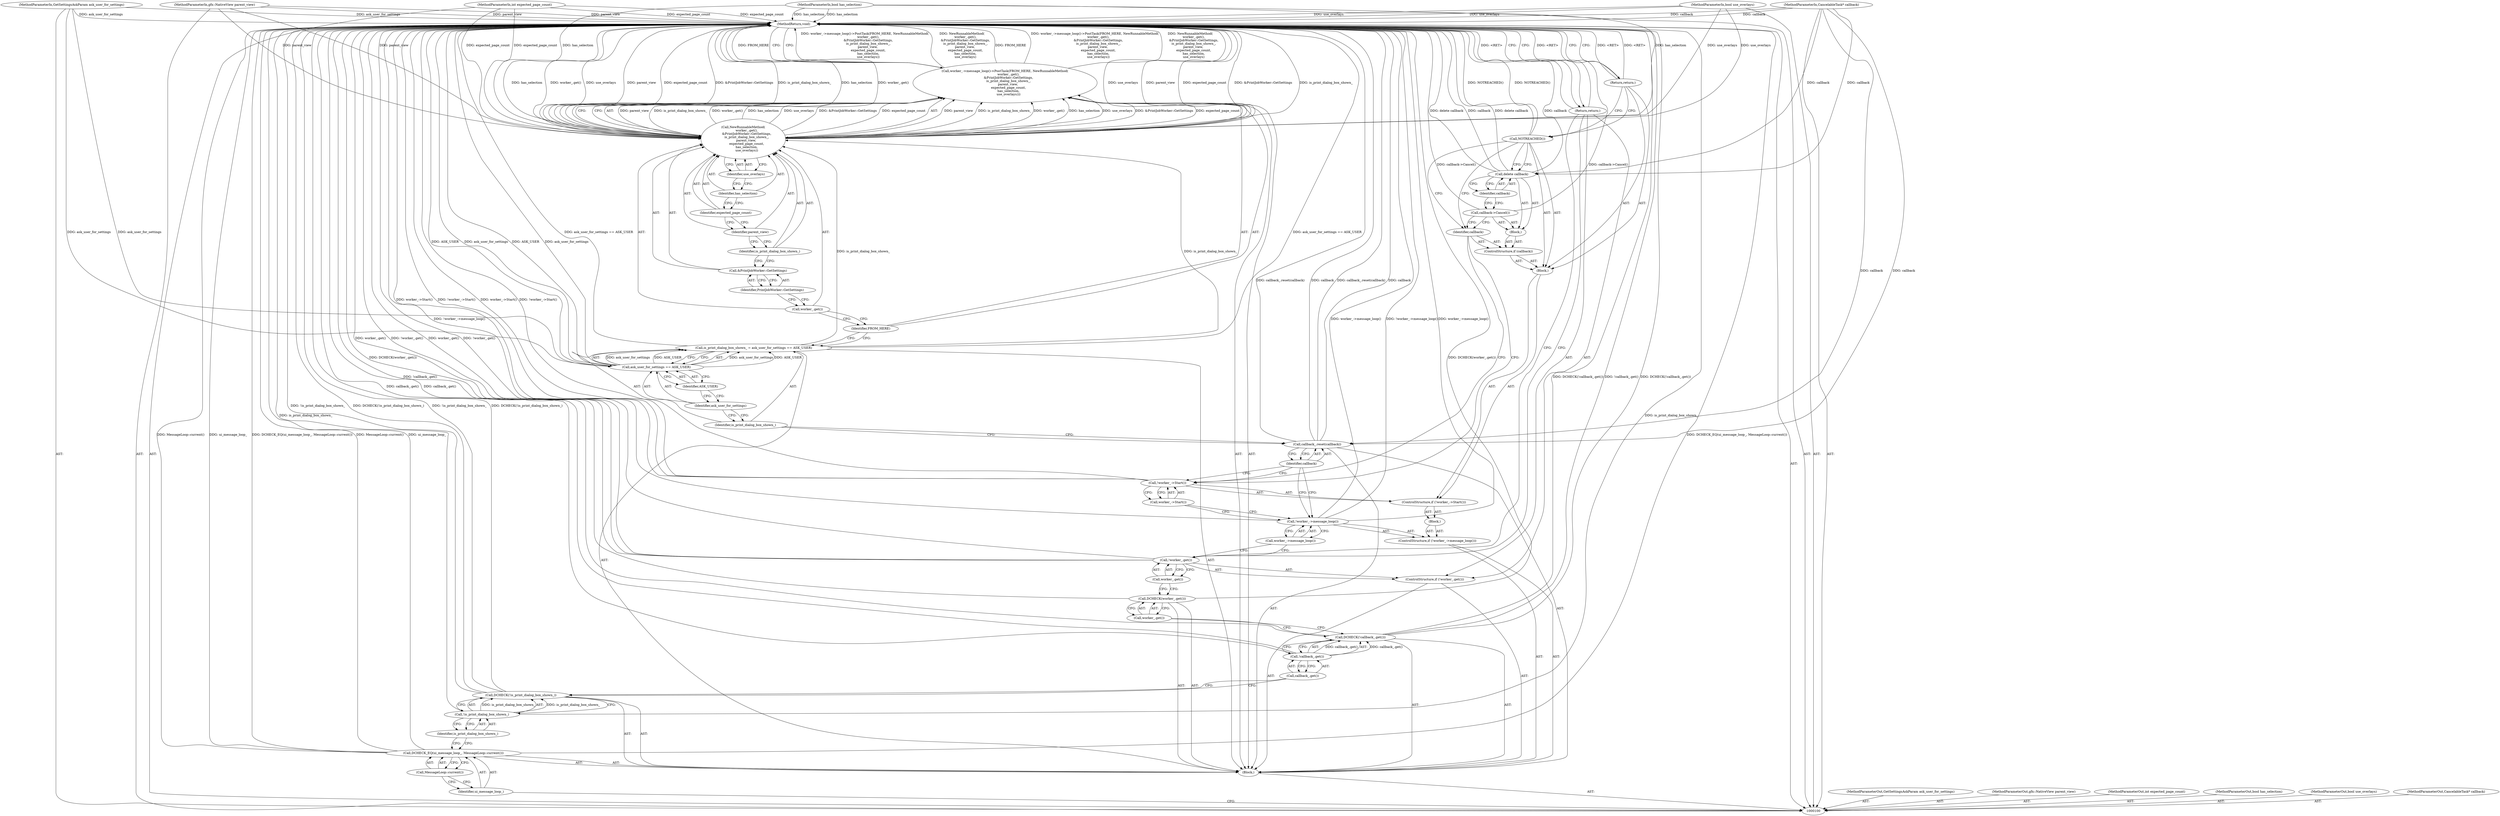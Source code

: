 digraph "0_Chrome_fc790462b4f248712bbc8c3734664dd6b05f80f2_1" {
"1000157" [label="(MethodReturn,void)"];
"1000101" [label="(MethodParameterIn,GetSettingsAskParam ask_user_for_settings)"];
"1000237" [label="(MethodParameterOut,GetSettingsAskParam ask_user_for_settings)"];
"1000117" [label="(Call,DCHECK(worker_.get()))"];
"1000118" [label="(Call,worker_.get())"];
"1000119" [label="(ControlStructure,if (!worker_.get()))"];
"1000120" [label="(Call,!worker_.get())"];
"1000121" [label="(Call,worker_.get())"];
"1000122" [label="(Return,return;)"];
"1000123" [label="(ControlStructure,if (!worker_->message_loop()))"];
"1000126" [label="(Block,)"];
"1000124" [label="(Call,!worker_->message_loop())"];
"1000125" [label="(Call,worker_->message_loop())"];
"1000130" [label="(Block,)"];
"1000127" [label="(ControlStructure,if (!worker_->Start()))"];
"1000128" [label="(Call,!worker_->Start())"];
"1000129" [label="(Call,worker_->Start())"];
"1000132" [label="(Identifier,callback)"];
"1000133" [label="(Block,)"];
"1000131" [label="(ControlStructure,if (callback))"];
"1000134" [label="(Call,callback->Cancel())"];
"1000136" [label="(Identifier,callback)"];
"1000135" [label="(Call,delete callback)"];
"1000137" [label="(Call,NOTREACHED())"];
"1000102" [label="(MethodParameterIn,gfx::NativeView parent_view)"];
"1000238" [label="(MethodParameterOut,gfx::NativeView parent_view)"];
"1000138" [label="(Return,return;)"];
"1000140" [label="(Identifier,callback)"];
"1000139" [label="(Call,callback_.reset(callback))"];
"1000141" [label="(Call,is_print_dialog_box_shown_ = ask_user_for_settings == ASK_USER)"];
"1000142" [label="(Identifier,is_print_dialog_box_shown_)"];
"1000143" [label="(Call,ask_user_for_settings == ASK_USER)"];
"1000144" [label="(Identifier,ask_user_for_settings)"];
"1000145" [label="(Identifier,ASK_USER)"];
"1000146" [label="(Call,worker_->message_loop()->PostTask(FROM_HERE, NewRunnableMethod(\n       worker_.get(),\n       &PrintJobWorker::GetSettings,\n       is_print_dialog_box_shown_,\n      parent_view,\n       expected_page_count,\n       has_selection,\n       use_overlays)))"];
"1000147" [label="(Identifier,FROM_HERE)"];
"1000148" [label="(Call,NewRunnableMethod(\n       worker_.get(),\n       &PrintJobWorker::GetSettings,\n       is_print_dialog_box_shown_,\n      parent_view,\n       expected_page_count,\n       has_selection,\n       use_overlays))"];
"1000149" [label="(Call,worker_.get())"];
"1000150" [label="(Call,&PrintJobWorker::GetSettings)"];
"1000151" [label="(Identifier,PrintJobWorker::GetSettings)"];
"1000152" [label="(Identifier,is_print_dialog_box_shown_)"];
"1000103" [label="(MethodParameterIn,int expected_page_count)"];
"1000239" [label="(MethodParameterOut,int expected_page_count)"];
"1000153" [label="(Identifier,parent_view)"];
"1000154" [label="(Identifier,expected_page_count)"];
"1000155" [label="(Identifier,has_selection)"];
"1000156" [label="(Identifier,use_overlays)"];
"1000104" [label="(MethodParameterIn,bool has_selection)"];
"1000240" [label="(MethodParameterOut,bool has_selection)"];
"1000105" [label="(MethodParameterIn,bool use_overlays)"];
"1000241" [label="(MethodParameterOut,bool use_overlays)"];
"1000106" [label="(MethodParameterIn,CancelableTask* callback)"];
"1000242" [label="(MethodParameterOut,CancelableTask* callback)"];
"1000107" [label="(Block,)"];
"1000109" [label="(Identifier,ui_message_loop_)"];
"1000108" [label="(Call,DCHECK_EQ(ui_message_loop_, MessageLoop::current()))"];
"1000110" [label="(Call,MessageLoop::current())"];
"1000113" [label="(Identifier,is_print_dialog_box_shown_)"];
"1000111" [label="(Call,DCHECK(!is_print_dialog_box_shown_))"];
"1000112" [label="(Call,!is_print_dialog_box_shown_)"];
"1000116" [label="(Call,callback_.get())"];
"1000114" [label="(Call,DCHECK(!callback_.get()))"];
"1000115" [label="(Call,!callback_.get())"];
"1000157" -> "1000100"  [label="AST: "];
"1000157" -> "1000122"  [label="CFG: "];
"1000157" -> "1000138"  [label="CFG: "];
"1000157" -> "1000146"  [label="CFG: "];
"1000122" -> "1000157"  [label="DDG: <RET>"];
"1000138" -> "1000157"  [label="DDG: <RET>"];
"1000117" -> "1000157"  [label="DDG: DCHECK(worker_.get())"];
"1000124" -> "1000157"  [label="DDG: worker_->message_loop()"];
"1000124" -> "1000157"  [label="DDG: !worker_->message_loop()"];
"1000108" -> "1000157"  [label="DDG: DCHECK_EQ(ui_message_loop_, MessageLoop::current())"];
"1000108" -> "1000157"  [label="DDG: MessageLoop::current()"];
"1000108" -> "1000157"  [label="DDG: ui_message_loop_"];
"1000104" -> "1000157"  [label="DDG: has_selection"];
"1000105" -> "1000157"  [label="DDG: use_overlays"];
"1000114" -> "1000157"  [label="DDG: DCHECK(!callback_.get())"];
"1000114" -> "1000157"  [label="DDG: !callback_.get()"];
"1000148" -> "1000157"  [label="DDG: parent_view"];
"1000148" -> "1000157"  [label="DDG: expected_page_count"];
"1000148" -> "1000157"  [label="DDG: &PrintJobWorker::GetSettings"];
"1000148" -> "1000157"  [label="DDG: is_print_dialog_box_shown_"];
"1000148" -> "1000157"  [label="DDG: has_selection"];
"1000148" -> "1000157"  [label="DDG: worker_.get()"];
"1000148" -> "1000157"  [label="DDG: use_overlays"];
"1000146" -> "1000157"  [label="DDG: worker_->message_loop()->PostTask(FROM_HERE, NewRunnableMethod(\n       worker_.get(),\n       &PrintJobWorker::GetSettings,\n       is_print_dialog_box_shown_,\n      parent_view,\n       expected_page_count,\n       has_selection,\n       use_overlays))"];
"1000146" -> "1000157"  [label="DDG: NewRunnableMethod(\n       worker_.get(),\n       &PrintJobWorker::GetSettings,\n       is_print_dialog_box_shown_,\n      parent_view,\n       expected_page_count,\n       has_selection,\n       use_overlays)"];
"1000146" -> "1000157"  [label="DDG: FROM_HERE"];
"1000139" -> "1000157"  [label="DDG: callback_.reset(callback)"];
"1000139" -> "1000157"  [label="DDG: callback"];
"1000128" -> "1000157"  [label="DDG: worker_->Start()"];
"1000128" -> "1000157"  [label="DDG: !worker_->Start()"];
"1000103" -> "1000157"  [label="DDG: expected_page_count"];
"1000143" -> "1000157"  [label="DDG: ask_user_for_settings"];
"1000143" -> "1000157"  [label="DDG: ASK_USER"];
"1000134" -> "1000157"  [label="DDG: callback->Cancel()"];
"1000120" -> "1000157"  [label="DDG: worker_.get()"];
"1000120" -> "1000157"  [label="DDG: !worker_.get()"];
"1000102" -> "1000157"  [label="DDG: parent_view"];
"1000111" -> "1000157"  [label="DDG: !is_print_dialog_box_shown_"];
"1000111" -> "1000157"  [label="DDG: DCHECK(!is_print_dialog_box_shown_)"];
"1000135" -> "1000157"  [label="DDG: delete callback"];
"1000135" -> "1000157"  [label="DDG: callback"];
"1000112" -> "1000157"  [label="DDG: is_print_dialog_box_shown_"];
"1000101" -> "1000157"  [label="DDG: ask_user_for_settings"];
"1000141" -> "1000157"  [label="DDG: ask_user_for_settings == ASK_USER"];
"1000115" -> "1000157"  [label="DDG: callback_.get()"];
"1000137" -> "1000157"  [label="DDG: NOTREACHED()"];
"1000106" -> "1000157"  [label="DDG: callback"];
"1000101" -> "1000100"  [label="AST: "];
"1000101" -> "1000157"  [label="DDG: ask_user_for_settings"];
"1000101" -> "1000143"  [label="DDG: ask_user_for_settings"];
"1000237" -> "1000100"  [label="AST: "];
"1000117" -> "1000107"  [label="AST: "];
"1000117" -> "1000118"  [label="CFG: "];
"1000118" -> "1000117"  [label="AST: "];
"1000121" -> "1000117"  [label="CFG: "];
"1000117" -> "1000157"  [label="DDG: DCHECK(worker_.get())"];
"1000118" -> "1000117"  [label="AST: "];
"1000118" -> "1000114"  [label="CFG: "];
"1000117" -> "1000118"  [label="CFG: "];
"1000119" -> "1000107"  [label="AST: "];
"1000120" -> "1000119"  [label="AST: "];
"1000122" -> "1000119"  [label="AST: "];
"1000120" -> "1000119"  [label="AST: "];
"1000120" -> "1000121"  [label="CFG: "];
"1000121" -> "1000120"  [label="AST: "];
"1000122" -> "1000120"  [label="CFG: "];
"1000125" -> "1000120"  [label="CFG: "];
"1000120" -> "1000157"  [label="DDG: worker_.get()"];
"1000120" -> "1000157"  [label="DDG: !worker_.get()"];
"1000121" -> "1000120"  [label="AST: "];
"1000121" -> "1000117"  [label="CFG: "];
"1000120" -> "1000121"  [label="CFG: "];
"1000122" -> "1000119"  [label="AST: "];
"1000122" -> "1000120"  [label="CFG: "];
"1000157" -> "1000122"  [label="CFG: "];
"1000122" -> "1000157"  [label="DDG: <RET>"];
"1000123" -> "1000107"  [label="AST: "];
"1000124" -> "1000123"  [label="AST: "];
"1000126" -> "1000123"  [label="AST: "];
"1000126" -> "1000123"  [label="AST: "];
"1000127" -> "1000126"  [label="AST: "];
"1000124" -> "1000123"  [label="AST: "];
"1000124" -> "1000125"  [label="CFG: "];
"1000125" -> "1000124"  [label="AST: "];
"1000129" -> "1000124"  [label="CFG: "];
"1000140" -> "1000124"  [label="CFG: "];
"1000124" -> "1000157"  [label="DDG: worker_->message_loop()"];
"1000124" -> "1000157"  [label="DDG: !worker_->message_loop()"];
"1000125" -> "1000124"  [label="AST: "];
"1000125" -> "1000120"  [label="CFG: "];
"1000124" -> "1000125"  [label="CFG: "];
"1000130" -> "1000127"  [label="AST: "];
"1000131" -> "1000130"  [label="AST: "];
"1000137" -> "1000130"  [label="AST: "];
"1000138" -> "1000130"  [label="AST: "];
"1000127" -> "1000126"  [label="AST: "];
"1000128" -> "1000127"  [label="AST: "];
"1000130" -> "1000127"  [label="AST: "];
"1000128" -> "1000127"  [label="AST: "];
"1000128" -> "1000129"  [label="CFG: "];
"1000129" -> "1000128"  [label="AST: "];
"1000132" -> "1000128"  [label="CFG: "];
"1000140" -> "1000128"  [label="CFG: "];
"1000128" -> "1000157"  [label="DDG: worker_->Start()"];
"1000128" -> "1000157"  [label="DDG: !worker_->Start()"];
"1000129" -> "1000128"  [label="AST: "];
"1000129" -> "1000124"  [label="CFG: "];
"1000128" -> "1000129"  [label="CFG: "];
"1000132" -> "1000131"  [label="AST: "];
"1000132" -> "1000128"  [label="CFG: "];
"1000134" -> "1000132"  [label="CFG: "];
"1000137" -> "1000132"  [label="CFG: "];
"1000133" -> "1000131"  [label="AST: "];
"1000134" -> "1000133"  [label="AST: "];
"1000135" -> "1000133"  [label="AST: "];
"1000131" -> "1000130"  [label="AST: "];
"1000132" -> "1000131"  [label="AST: "];
"1000133" -> "1000131"  [label="AST: "];
"1000134" -> "1000133"  [label="AST: "];
"1000134" -> "1000132"  [label="CFG: "];
"1000136" -> "1000134"  [label="CFG: "];
"1000134" -> "1000157"  [label="DDG: callback->Cancel()"];
"1000136" -> "1000135"  [label="AST: "];
"1000136" -> "1000134"  [label="CFG: "];
"1000135" -> "1000136"  [label="CFG: "];
"1000135" -> "1000133"  [label="AST: "];
"1000135" -> "1000136"  [label="CFG: "];
"1000136" -> "1000135"  [label="AST: "];
"1000137" -> "1000135"  [label="CFG: "];
"1000135" -> "1000157"  [label="DDG: delete callback"];
"1000135" -> "1000157"  [label="DDG: callback"];
"1000106" -> "1000135"  [label="DDG: callback"];
"1000137" -> "1000130"  [label="AST: "];
"1000137" -> "1000135"  [label="CFG: "];
"1000137" -> "1000132"  [label="CFG: "];
"1000138" -> "1000137"  [label="CFG: "];
"1000137" -> "1000157"  [label="DDG: NOTREACHED()"];
"1000102" -> "1000100"  [label="AST: "];
"1000102" -> "1000157"  [label="DDG: parent_view"];
"1000102" -> "1000148"  [label="DDG: parent_view"];
"1000238" -> "1000100"  [label="AST: "];
"1000138" -> "1000130"  [label="AST: "];
"1000138" -> "1000137"  [label="CFG: "];
"1000157" -> "1000138"  [label="CFG: "];
"1000138" -> "1000157"  [label="DDG: <RET>"];
"1000140" -> "1000139"  [label="AST: "];
"1000140" -> "1000128"  [label="CFG: "];
"1000140" -> "1000124"  [label="CFG: "];
"1000139" -> "1000140"  [label="CFG: "];
"1000139" -> "1000107"  [label="AST: "];
"1000139" -> "1000140"  [label="CFG: "];
"1000140" -> "1000139"  [label="AST: "];
"1000142" -> "1000139"  [label="CFG: "];
"1000139" -> "1000157"  [label="DDG: callback_.reset(callback)"];
"1000139" -> "1000157"  [label="DDG: callback"];
"1000106" -> "1000139"  [label="DDG: callback"];
"1000141" -> "1000107"  [label="AST: "];
"1000141" -> "1000143"  [label="CFG: "];
"1000142" -> "1000141"  [label="AST: "];
"1000143" -> "1000141"  [label="AST: "];
"1000147" -> "1000141"  [label="CFG: "];
"1000141" -> "1000157"  [label="DDG: ask_user_for_settings == ASK_USER"];
"1000143" -> "1000141"  [label="DDG: ask_user_for_settings"];
"1000143" -> "1000141"  [label="DDG: ASK_USER"];
"1000141" -> "1000148"  [label="DDG: is_print_dialog_box_shown_"];
"1000142" -> "1000141"  [label="AST: "];
"1000142" -> "1000139"  [label="CFG: "];
"1000144" -> "1000142"  [label="CFG: "];
"1000143" -> "1000141"  [label="AST: "];
"1000143" -> "1000145"  [label="CFG: "];
"1000144" -> "1000143"  [label="AST: "];
"1000145" -> "1000143"  [label="AST: "];
"1000141" -> "1000143"  [label="CFG: "];
"1000143" -> "1000157"  [label="DDG: ask_user_for_settings"];
"1000143" -> "1000157"  [label="DDG: ASK_USER"];
"1000143" -> "1000141"  [label="DDG: ask_user_for_settings"];
"1000143" -> "1000141"  [label="DDG: ASK_USER"];
"1000101" -> "1000143"  [label="DDG: ask_user_for_settings"];
"1000144" -> "1000143"  [label="AST: "];
"1000144" -> "1000142"  [label="CFG: "];
"1000145" -> "1000144"  [label="CFG: "];
"1000145" -> "1000143"  [label="AST: "];
"1000145" -> "1000144"  [label="CFG: "];
"1000143" -> "1000145"  [label="CFG: "];
"1000146" -> "1000107"  [label="AST: "];
"1000146" -> "1000148"  [label="CFG: "];
"1000147" -> "1000146"  [label="AST: "];
"1000148" -> "1000146"  [label="AST: "];
"1000157" -> "1000146"  [label="CFG: "];
"1000146" -> "1000157"  [label="DDG: worker_->message_loop()->PostTask(FROM_HERE, NewRunnableMethod(\n       worker_.get(),\n       &PrintJobWorker::GetSettings,\n       is_print_dialog_box_shown_,\n      parent_view,\n       expected_page_count,\n       has_selection,\n       use_overlays))"];
"1000146" -> "1000157"  [label="DDG: NewRunnableMethod(\n       worker_.get(),\n       &PrintJobWorker::GetSettings,\n       is_print_dialog_box_shown_,\n      parent_view,\n       expected_page_count,\n       has_selection,\n       use_overlays)"];
"1000146" -> "1000157"  [label="DDG: FROM_HERE"];
"1000148" -> "1000146"  [label="DDG: parent_view"];
"1000148" -> "1000146"  [label="DDG: is_print_dialog_box_shown_"];
"1000148" -> "1000146"  [label="DDG: worker_.get()"];
"1000148" -> "1000146"  [label="DDG: has_selection"];
"1000148" -> "1000146"  [label="DDG: use_overlays"];
"1000148" -> "1000146"  [label="DDG: &PrintJobWorker::GetSettings"];
"1000148" -> "1000146"  [label="DDG: expected_page_count"];
"1000147" -> "1000146"  [label="AST: "];
"1000147" -> "1000141"  [label="CFG: "];
"1000149" -> "1000147"  [label="CFG: "];
"1000148" -> "1000146"  [label="AST: "];
"1000148" -> "1000156"  [label="CFG: "];
"1000149" -> "1000148"  [label="AST: "];
"1000150" -> "1000148"  [label="AST: "];
"1000152" -> "1000148"  [label="AST: "];
"1000153" -> "1000148"  [label="AST: "];
"1000154" -> "1000148"  [label="AST: "];
"1000155" -> "1000148"  [label="AST: "];
"1000156" -> "1000148"  [label="AST: "];
"1000146" -> "1000148"  [label="CFG: "];
"1000148" -> "1000157"  [label="DDG: parent_view"];
"1000148" -> "1000157"  [label="DDG: expected_page_count"];
"1000148" -> "1000157"  [label="DDG: &PrintJobWorker::GetSettings"];
"1000148" -> "1000157"  [label="DDG: is_print_dialog_box_shown_"];
"1000148" -> "1000157"  [label="DDG: has_selection"];
"1000148" -> "1000157"  [label="DDG: worker_.get()"];
"1000148" -> "1000157"  [label="DDG: use_overlays"];
"1000148" -> "1000146"  [label="DDG: parent_view"];
"1000148" -> "1000146"  [label="DDG: is_print_dialog_box_shown_"];
"1000148" -> "1000146"  [label="DDG: worker_.get()"];
"1000148" -> "1000146"  [label="DDG: has_selection"];
"1000148" -> "1000146"  [label="DDG: use_overlays"];
"1000148" -> "1000146"  [label="DDG: &PrintJobWorker::GetSettings"];
"1000148" -> "1000146"  [label="DDG: expected_page_count"];
"1000141" -> "1000148"  [label="DDG: is_print_dialog_box_shown_"];
"1000102" -> "1000148"  [label="DDG: parent_view"];
"1000103" -> "1000148"  [label="DDG: expected_page_count"];
"1000104" -> "1000148"  [label="DDG: has_selection"];
"1000105" -> "1000148"  [label="DDG: use_overlays"];
"1000149" -> "1000148"  [label="AST: "];
"1000149" -> "1000147"  [label="CFG: "];
"1000151" -> "1000149"  [label="CFG: "];
"1000150" -> "1000148"  [label="AST: "];
"1000150" -> "1000151"  [label="CFG: "];
"1000151" -> "1000150"  [label="AST: "];
"1000152" -> "1000150"  [label="CFG: "];
"1000151" -> "1000150"  [label="AST: "];
"1000151" -> "1000149"  [label="CFG: "];
"1000150" -> "1000151"  [label="CFG: "];
"1000152" -> "1000148"  [label="AST: "];
"1000152" -> "1000150"  [label="CFG: "];
"1000153" -> "1000152"  [label="CFG: "];
"1000103" -> "1000100"  [label="AST: "];
"1000103" -> "1000157"  [label="DDG: expected_page_count"];
"1000103" -> "1000148"  [label="DDG: expected_page_count"];
"1000239" -> "1000100"  [label="AST: "];
"1000153" -> "1000148"  [label="AST: "];
"1000153" -> "1000152"  [label="CFG: "];
"1000154" -> "1000153"  [label="CFG: "];
"1000154" -> "1000148"  [label="AST: "];
"1000154" -> "1000153"  [label="CFG: "];
"1000155" -> "1000154"  [label="CFG: "];
"1000155" -> "1000148"  [label="AST: "];
"1000155" -> "1000154"  [label="CFG: "];
"1000156" -> "1000155"  [label="CFG: "];
"1000156" -> "1000148"  [label="AST: "];
"1000156" -> "1000155"  [label="CFG: "];
"1000148" -> "1000156"  [label="CFG: "];
"1000104" -> "1000100"  [label="AST: "];
"1000104" -> "1000157"  [label="DDG: has_selection"];
"1000104" -> "1000148"  [label="DDG: has_selection"];
"1000240" -> "1000100"  [label="AST: "];
"1000105" -> "1000100"  [label="AST: "];
"1000105" -> "1000157"  [label="DDG: use_overlays"];
"1000105" -> "1000148"  [label="DDG: use_overlays"];
"1000241" -> "1000100"  [label="AST: "];
"1000106" -> "1000100"  [label="AST: "];
"1000106" -> "1000157"  [label="DDG: callback"];
"1000106" -> "1000135"  [label="DDG: callback"];
"1000106" -> "1000139"  [label="DDG: callback"];
"1000242" -> "1000100"  [label="AST: "];
"1000107" -> "1000100"  [label="AST: "];
"1000108" -> "1000107"  [label="AST: "];
"1000111" -> "1000107"  [label="AST: "];
"1000114" -> "1000107"  [label="AST: "];
"1000117" -> "1000107"  [label="AST: "];
"1000119" -> "1000107"  [label="AST: "];
"1000123" -> "1000107"  [label="AST: "];
"1000139" -> "1000107"  [label="AST: "];
"1000141" -> "1000107"  [label="AST: "];
"1000146" -> "1000107"  [label="AST: "];
"1000109" -> "1000108"  [label="AST: "];
"1000109" -> "1000100"  [label="CFG: "];
"1000110" -> "1000109"  [label="CFG: "];
"1000108" -> "1000107"  [label="AST: "];
"1000108" -> "1000110"  [label="CFG: "];
"1000109" -> "1000108"  [label="AST: "];
"1000110" -> "1000108"  [label="AST: "];
"1000113" -> "1000108"  [label="CFG: "];
"1000108" -> "1000157"  [label="DDG: DCHECK_EQ(ui_message_loop_, MessageLoop::current())"];
"1000108" -> "1000157"  [label="DDG: MessageLoop::current()"];
"1000108" -> "1000157"  [label="DDG: ui_message_loop_"];
"1000110" -> "1000108"  [label="AST: "];
"1000110" -> "1000109"  [label="CFG: "];
"1000108" -> "1000110"  [label="CFG: "];
"1000113" -> "1000112"  [label="AST: "];
"1000113" -> "1000108"  [label="CFG: "];
"1000112" -> "1000113"  [label="CFG: "];
"1000111" -> "1000107"  [label="AST: "];
"1000111" -> "1000112"  [label="CFG: "];
"1000112" -> "1000111"  [label="AST: "];
"1000116" -> "1000111"  [label="CFG: "];
"1000111" -> "1000157"  [label="DDG: !is_print_dialog_box_shown_"];
"1000111" -> "1000157"  [label="DDG: DCHECK(!is_print_dialog_box_shown_)"];
"1000112" -> "1000111"  [label="DDG: is_print_dialog_box_shown_"];
"1000112" -> "1000111"  [label="AST: "];
"1000112" -> "1000113"  [label="CFG: "];
"1000113" -> "1000112"  [label="AST: "];
"1000111" -> "1000112"  [label="CFG: "];
"1000112" -> "1000157"  [label="DDG: is_print_dialog_box_shown_"];
"1000112" -> "1000111"  [label="DDG: is_print_dialog_box_shown_"];
"1000116" -> "1000115"  [label="AST: "];
"1000116" -> "1000111"  [label="CFG: "];
"1000115" -> "1000116"  [label="CFG: "];
"1000114" -> "1000107"  [label="AST: "];
"1000114" -> "1000115"  [label="CFG: "];
"1000115" -> "1000114"  [label="AST: "];
"1000118" -> "1000114"  [label="CFG: "];
"1000114" -> "1000157"  [label="DDG: DCHECK(!callback_.get())"];
"1000114" -> "1000157"  [label="DDG: !callback_.get()"];
"1000115" -> "1000114"  [label="DDG: callback_.get()"];
"1000115" -> "1000114"  [label="AST: "];
"1000115" -> "1000116"  [label="CFG: "];
"1000116" -> "1000115"  [label="AST: "];
"1000114" -> "1000115"  [label="CFG: "];
"1000115" -> "1000157"  [label="DDG: callback_.get()"];
"1000115" -> "1000114"  [label="DDG: callback_.get()"];
}
